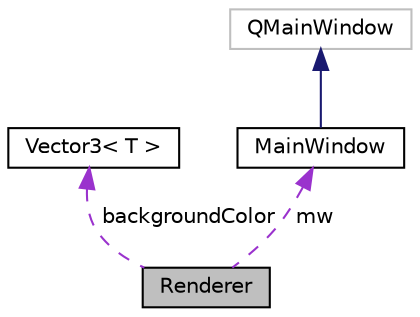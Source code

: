 digraph "Renderer"
{
 // LATEX_PDF_SIZE
  edge [fontname="Helvetica",fontsize="10",labelfontname="Helvetica",labelfontsize="10"];
  node [fontname="Helvetica",fontsize="10",shape=record];
  Node1 [label="Renderer",height=0.2,width=0.4,color="black", fillcolor="grey75", style="filled", fontcolor="black",tooltip=" "];
  Node2 -> Node1 [dir="back",color="darkorchid3",fontsize="10",style="dashed",label=" backgroundColor" ,fontname="Helvetica"];
  Node2 [label="Vector3\< T \>",height=0.2,width=0.4,color="black", fillcolor="white", style="filled",URL="$classVector3.html",tooltip=" "];
  Node3 -> Node1 [dir="back",color="darkorchid3",fontsize="10",style="dashed",label=" mw" ,fontname="Helvetica"];
  Node3 [label="MainWindow",height=0.2,width=0.4,color="black", fillcolor="white", style="filled",URL="$classMainWindow.html",tooltip="Classe de la fenetre QT."];
  Node4 -> Node3 [dir="back",color="midnightblue",fontsize="10",style="solid",fontname="Helvetica"];
  Node4 [label="QMainWindow",height=0.2,width=0.4,color="grey75", fillcolor="white", style="filled",tooltip=" "];
}
